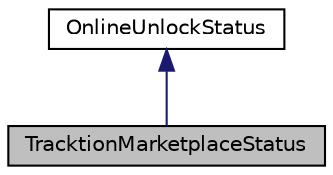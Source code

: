 digraph "TracktionMarketplaceStatus"
{
  bgcolor="transparent";
  edge [fontname="Helvetica",fontsize="10",labelfontname="Helvetica",labelfontsize="10"];
  node [fontname="Helvetica",fontsize="10",shape=record];
  Node0 [label="TracktionMarketplaceStatus",height=0.2,width=0.4,color="black", fillcolor="grey75", style="filled", fontcolor="black"];
  Node1 -> Node0 [dir="back",color="midnightblue",fontsize="10",style="solid",fontname="Helvetica"];
  Node1 [label="OnlineUnlockStatus",height=0.2,width=0.4,color="black",URL="$classOnlineUnlockStatus.html",tooltip="A base class for online unlocking systems. "];
}

